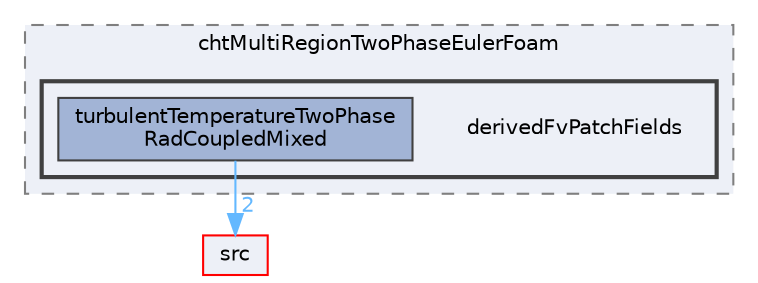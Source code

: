 digraph "applications/solvers/heatTransfer/chtMultiRegionFoam/chtMultiRegionTwoPhaseEulerFoam/derivedFvPatchFields"
{
 // LATEX_PDF_SIZE
  bgcolor="transparent";
  edge [fontname=Helvetica,fontsize=10,labelfontname=Helvetica,labelfontsize=10];
  node [fontname=Helvetica,fontsize=10,shape=box,height=0.2,width=0.4];
  compound=true
  subgraph clusterdir_d15eec0282aa76cb9987b4e5bc08bd61 {
    graph [ bgcolor="#edf0f7", pencolor="grey50", label="chtMultiRegionTwoPhaseEulerFoam", fontname=Helvetica,fontsize=10 style="filled,dashed", URL="dir_d15eec0282aa76cb9987b4e5bc08bd61.html",tooltip=""]
  subgraph clusterdir_acc5c27add0900c5d408e8e56d50ce89 {
    graph [ bgcolor="#edf0f7", pencolor="grey25", label="", fontname=Helvetica,fontsize=10 style="filled,bold", URL="dir_acc5c27add0900c5d408e8e56d50ce89.html",tooltip=""]
    dir_acc5c27add0900c5d408e8e56d50ce89 [shape=plaintext, label="derivedFvPatchFields"];
  dir_7e5ba8eabd4ee3ca69e84bda066b3569 [label="turbulentTemperatureTwoPhase\lRadCoupledMixed", fillcolor="#a2b4d6", color="grey25", style="filled", URL="dir_7e5ba8eabd4ee3ca69e84bda066b3569.html",tooltip=""];
  }
  }
  dir_68267d1309a1af8e8297ef4c3efbcdba [label="src", fillcolor="#edf0f7", color="red", style="filled", URL="dir_68267d1309a1af8e8297ef4c3efbcdba.html",tooltip=""];
  dir_7e5ba8eabd4ee3ca69e84bda066b3569->dir_68267d1309a1af8e8297ef4c3efbcdba [headlabel="2", labeldistance=1.5 headhref="dir_004161_003729.html" href="dir_004161_003729.html" color="steelblue1" fontcolor="steelblue1"];
}
